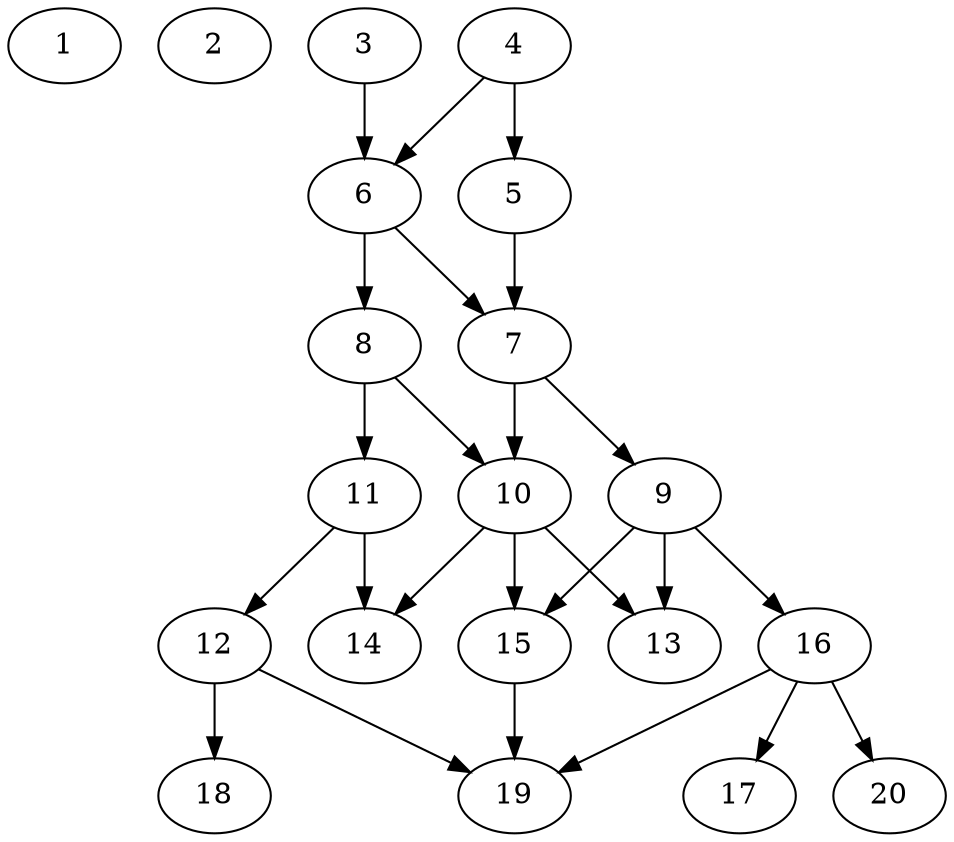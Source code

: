 // DAG automatically generated by daggen at Fri Jul 22 09:12:52 2022
// ./daggen --dot -n 20 --ccr 0.5 --fat 0.5 --regular 0.5 --density 0.6
digraph G {
  1 [compute_size="193636651428", trans_size="532444", result_size="0", ram="10603805",alpha="0.06"]
  2 [compute_size="34503583461", trans_size="880437", result_size="0", ram="15514690",alpha="0.08"]
  3 [compute_size="40011249540", trans_size="272123", result_size="29696", ram="12769978",alpha="0.01"]
  3 -> 6 [size ="29696"]
  4 [compute_size="4345077728", trans_size="540483", result_size="74752", ram="14521914",alpha="0.04"]
  4 -> 5 [size ="74752"]
  4 -> 6 [size ="74752"]
  5 [compute_size="231928233984", trans_size="274222", result_size="13312", ram="1569079",alpha="0.15"]
  5 -> 7 [size ="13312"]
  6 [compute_size="25649629982", trans_size="623277", result_size="91136", ram="10562607",alpha="0.07"]
  6 -> 7 [size ="91136"]
  6 -> 8 [size ="91136"]
  7 [compute_size="151565975844", trans_size="323268", result_size="74752", ram="24034912",alpha="0.05"]
  7 -> 9 [size ="74752"]
  7 -> 10 [size ="74752"]
  8 [compute_size="1130969588", trans_size="152897", result_size="29696", ram="12582152",alpha="0.08"]
  8 -> 10 [size ="29696"]
  8 -> 11 [size ="29696"]
  9 [compute_size="38450221161", trans_size="663124", result_size="70656", ram="9003401",alpha="0.18"]
  9 -> 13 [size ="70656"]
  9 -> 15 [size ="70656"]
  9 -> 16 [size ="70656"]
  10 [compute_size="231928233984", trans_size="385650", result_size="13312", ram="37915424",alpha="0.15"]
  10 -> 13 [size ="13312"]
  10 -> 14 [size ="13312"]
  10 -> 15 [size ="13312"]
  11 [compute_size="231928233984", trans_size="975573", result_size="13312", ram="19965312",alpha="0.15"]
  11 -> 12 [size ="13312"]
  11 -> 14 [size ="13312"]
  12 [compute_size="22438027884", trans_size="403250", result_size="9216", ram="49629592",alpha="0.01"]
  12 -> 18 [size ="9216"]
  12 -> 19 [size ="9216"]
  13 [compute_size="779254137220", trans_size="138132", result_size="0", ram="22893598",alpha="0.07"]
  14 [compute_size="636445649754", trans_size="986907", result_size="0", ram="41106048",alpha="0.16"]
  15 [compute_size="368293445632", trans_size="628511", result_size="9216", ram="31811430",alpha="0.16"]
  15 -> 19 [size ="9216"]
  16 [compute_size="1205091522", trans_size="667049", result_size="29696", ram="6041753",alpha="0.05"]
  16 -> 17 [size ="29696"]
  16 -> 19 [size ="29696"]
  16 -> 20 [size ="29696"]
  17 [compute_size="51657675131", trans_size="835898", result_size="0", ram="25193736",alpha="0.10"]
  18 [compute_size="28991029248", trans_size="414920", result_size="0", ram="3418952",alpha="0.13"]
  19 [compute_size="3343772193", trans_size="746056", result_size="0", ram="47761480",alpha="0.04"]
  20 [compute_size="782757789696", trans_size="341949", result_size="0", ram="50975968",alpha="0.10"]
}